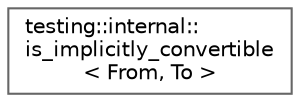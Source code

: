 digraph "Graphical Class Hierarchy"
{
 // LATEX_PDF_SIZE
  bgcolor="transparent";
  edge [fontname=Helvetica,fontsize=10,labelfontname=Helvetica,labelfontsize=10];
  node [fontname=Helvetica,fontsize=10,shape=box,height=0.2,width=0.4];
  rankdir="LR";
  Node0 [id="Node000000",label="testing::internal::\lis_implicitly_convertible\l\< From, To \>",height=0.2,width=0.4,color="grey40", fillcolor="white", style="filled",URL="$structtesting_1_1internal_1_1is__implicitly__convertible.html",tooltip=" "];
}
